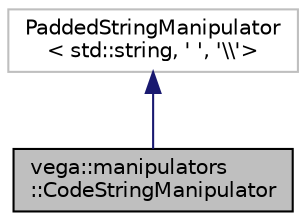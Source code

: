 digraph "vega::manipulators::CodeStringManipulator"
{
  edge [fontname="Helvetica",fontsize="10",labelfontname="Helvetica",labelfontsize="10"];
  node [fontname="Helvetica",fontsize="10",shape=record];
  Node0 [label="vega::manipulators\l::CodeStringManipulator",height=0.2,width=0.4,color="black", fillcolor="grey75", style="filled", fontcolor="black"];
  Node1 -> Node0 [dir="back",color="midnightblue",fontsize="10",style="solid",fontname="Helvetica"];
  Node1 [label="PaddedStringManipulator\l\< std::string, ' ', '\\\\'\>",height=0.2,width=0.4,color="grey75", fillcolor="white", style="filled"];
}
